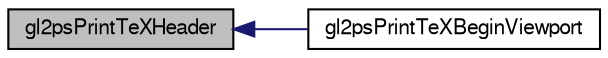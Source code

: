 digraph G
{
  edge [fontname="FreeSans",fontsize="10",labelfontname="FreeSans",labelfontsize="10"];
  node [fontname="FreeSans",fontsize="10",shape=record];
  rankdir="LR";
  Node1 [label="gl2psPrintTeXHeader",height=0.2,width=0.4,color="black", fillcolor="grey75", style="filled" fontcolor="black"];
  Node1 -> Node2 [dir="back",color="midnightblue",fontsize="10",style="solid",fontname="FreeSans"];
  Node2 [label="gl2psPrintTeXBeginViewport",height=0.2,width=0.4,color="black", fillcolor="white", style="filled",URL="$gl2ps_8c.html#a1f4d795efbc7c2737574e0b06302ece7"];
}
